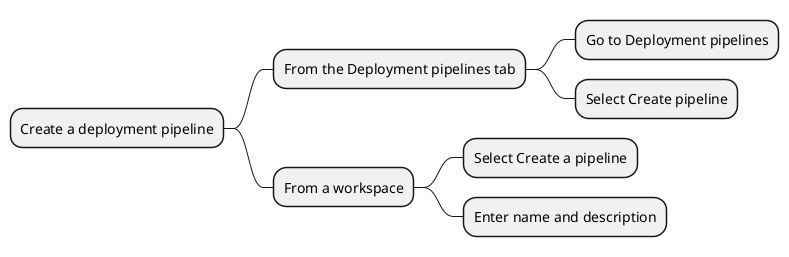 @startmindmap
* Create a deployment pipeline
** From the Deployment pipelines tab
*** Go to Deployment pipelines
*** Select Create pipeline
** From a workspace
*** Select Create a pipeline
*** Enter name and description
@endmindmap
